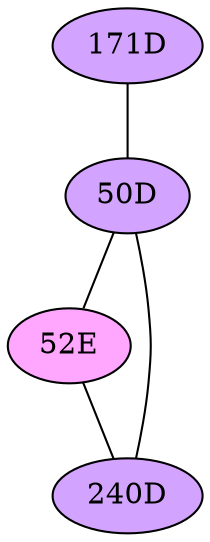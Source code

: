 // The Round Table
graph {
	"171D" [fillcolor="#D3A4FF" style=radial]
	"50D" [fillcolor="#D3A4FF" style=radial]
	"171D" -- "50D" [penwidth=1]
	"50D" [fillcolor="#D3A4FF" style=radial]
	"52E" [fillcolor="#FFA6FF" style=radial]
	"50D" -- "52E" [penwidth=1]
	"50D" [fillcolor="#D3A4FF" style=radial]
	"240D" [fillcolor="#D3A4FF" style=radial]
	"50D" -- "240D" [penwidth=1]
	"52E" [fillcolor="#FFA6FF" style=radial]
	"240D" [fillcolor="#D3A4FF" style=radial]
	"52E" -- "240D" [penwidth=1]
}
